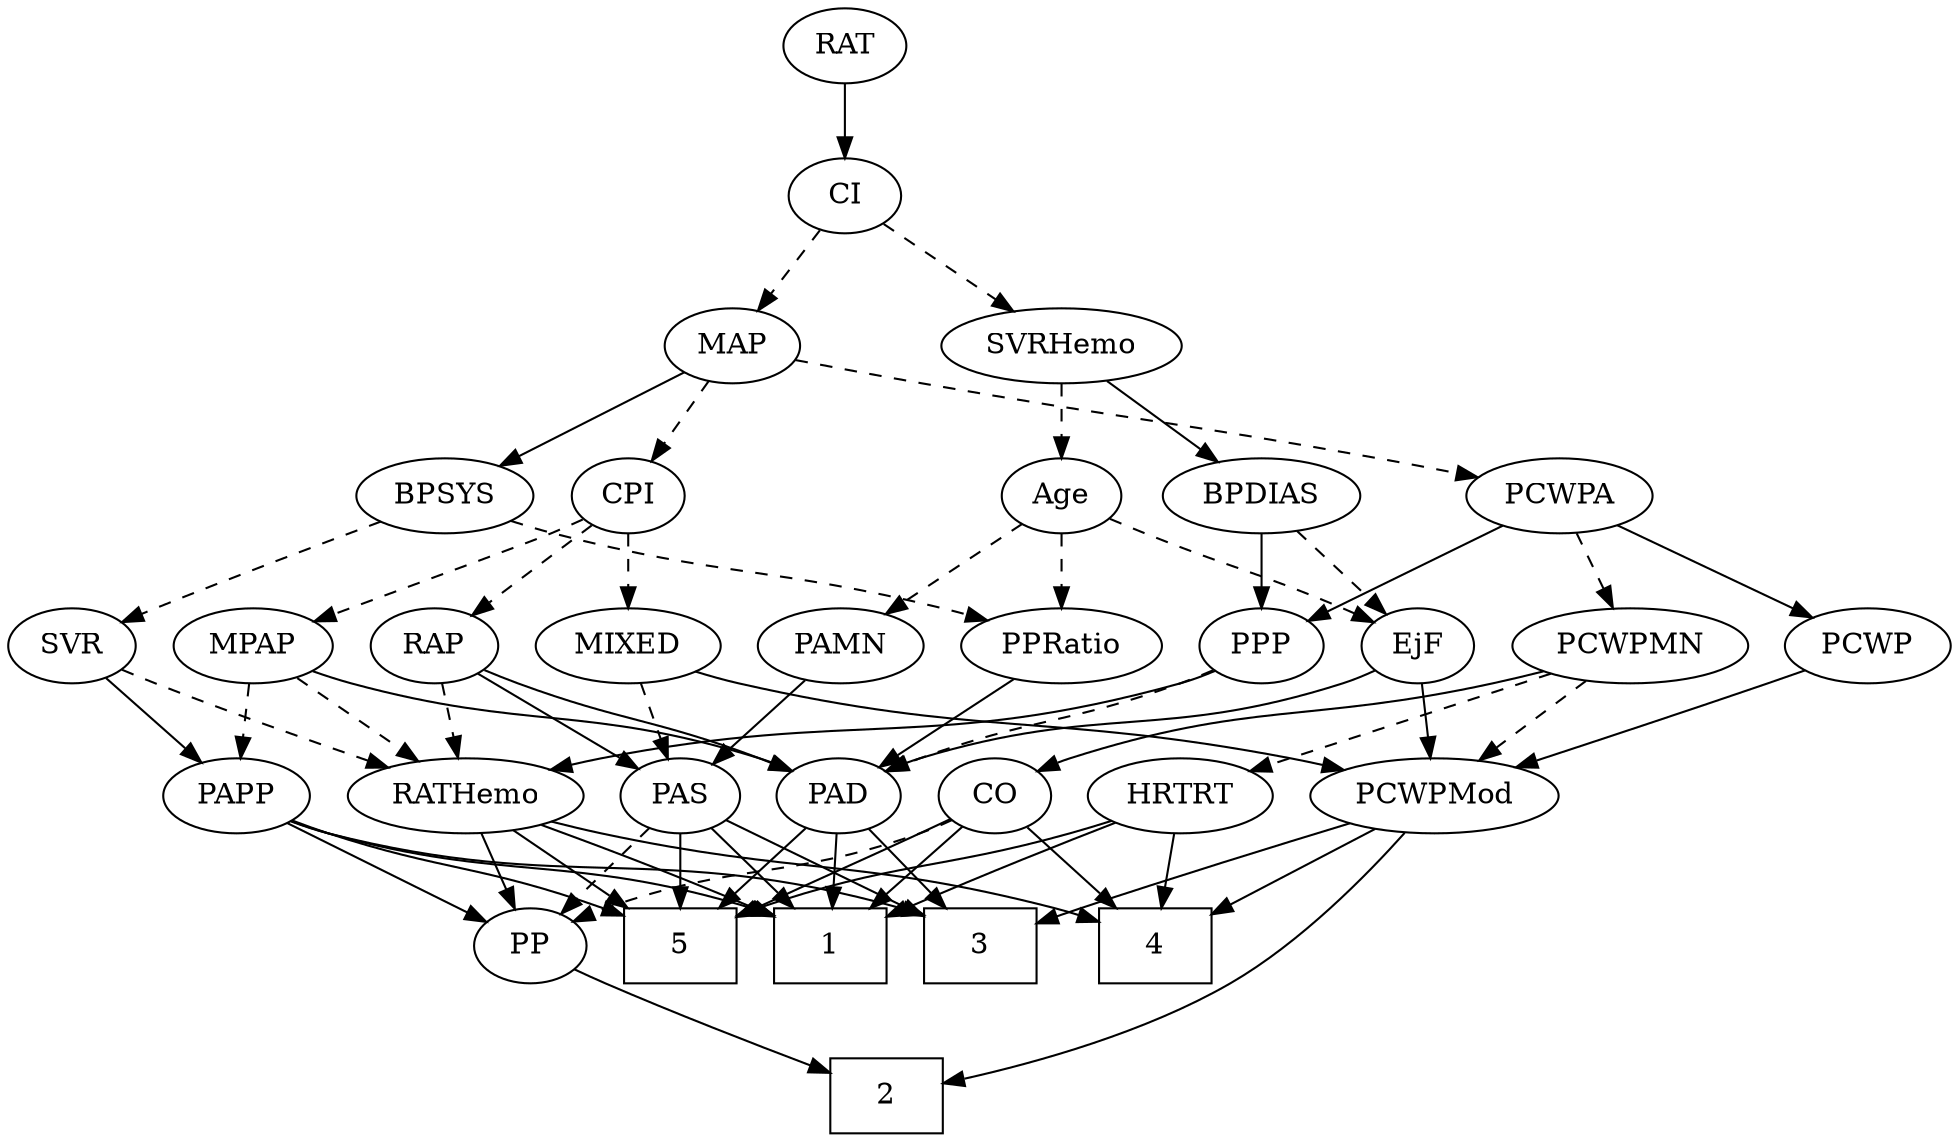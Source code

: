 strict digraph {
	graph [bb="0,0,855.04,540"];
	node [label="\N"];
	1	[height=0.5,
		pos="292.95,90",
		shape=box,
		width=0.75];
	2	[height=0.5,
		pos="391.95,18",
		shape=box,
		width=0.75];
	3	[height=0.5,
		pos="436.95,90",
		shape=box,
		width=0.75];
	4	[height=0.5,
		pos="516.95,90",
		shape=box,
		width=0.75];
	5	[height=0.5,
		pos="364.95,90",
		shape=box,
		width=0.75];
	Age	[height=0.5,
		pos="463.95,306",
		width=0.75];
	EjF	[height=0.5,
		pos="621.95,234",
		width=0.75];
	Age -> EjF	[pos="e,600.7,245.23 485.2,294.77 490.03,292.5 495.15,290.14 499.95,288 537.8,271.15 548.09,268.85 585.95,252 587.75,251.2 589.59,250.37 \
591.45,249.52",
		style=dashed];
	PAMN	[height=0.5,
		pos="370.95,234",
		width=1.011];
	Age -> PAMN	[pos="e,390.29,249.56 446.45,291.83 432.96,281.68 414.03,267.43 398.51,255.74",
		style=dashed];
	PPRatio	[height=0.5,
		pos="464.95,234",
		width=1.1013];
	Age -> PPRatio	[pos="e,464.7,252.1 464.19,287.7 464.3,279.98 464.44,270.71 464.56,262.11",
		style=dashed];
	PAD	[height=0.5,
		pos="366.95,162",
		width=0.79437];
	EjF -> PAD	[pos="e,388.72,173.74 601.36,222.22 596.41,219.93 591.07,217.69 585.95,216 508.06,190.3 483.1,204.9 404.95,180 402.68,179.28 400.37,178.46 \
398.06,177.58",
		style=solid];
	PCWPMod	[height=0.5,
		pos="635.95,162",
		width=1.4443];
	EjF -> PCWPMod	[pos="e,632.49,180.28 625.34,216.05 626.88,208.35 628.74,199.03 630.47,190.36",
		style=solid];
	RAP	[height=0.5,
		pos="189.95,234",
		width=0.77632];
	RAP -> PAD	[pos="e,344.57,173.37 211.72,222.6 216.68,220.34 221.97,218.02 226.95,216 271.5,197.95 284.3,197.83 328.95,180 331.02,179.17 333.14,178.3 \
335.28,177.4",
		style=solid];
	PAS	[height=0.5,
		pos="292.95,162",
		width=0.75];
	RAP -> PAS	[pos="e,274.52,175.52 208.84,220.16 224.91,209.24 248.18,193.43 266.17,181.2",
		style=solid];
	RATHemo	[height=0.5,
		pos="198.95,162",
		width=1.3721];
	RAP -> RATHemo	[pos="e,196.75,180.1 192.17,215.7 193.16,207.98 194.36,198.71 195.46,190.11",
		style=dashed];
	MIXED	[height=0.5,
		pos="275.95,234",
		width=1.1193];
	MIXED -> PAS	[pos="e,288.75,180.28 280.06,216.05 281.96,208.26 284.25,198.82 286.37,190.08",
		style=dashed];
	MIXED -> PCWPMod	[pos="e,598.06,174.37 305.83,221.84 312.39,219.67 319.35,217.58 325.95,216 434.67,189.89 465.53,203.06 574.95,180 579.3,179.08 583.8,178.03 \
588.3,176.91",
		style=solid];
	MPAP	[height=0.5,
		pos="108.95,234",
		width=0.97491];
	MPAP -> PAD	[pos="e,345.16,173.72 135.23,222.03 141,219.84 147.13,217.71 152.95,216 229.56,193.53 252.94,204.45 328.95,180 331.21,179.27 333.52,178.45 \
335.83,177.57",
		style=solid];
	MPAP -> RATHemo	[pos="e,178.76,178.7 127.6,218.5 140.08,208.79 156.74,195.83 170.82,184.88",
		style=dashed];
	PAPP	[height=0.5,
		pos="99.948,162",
		width=0.88464];
	MPAP -> PAPP	[pos="e,102.15,180.1 106.72,215.7 105.73,207.98 104.54,198.71 103.43,190.11",
		style=dashed];
	BPSYS	[height=0.5,
		pos="192.95,306",
		width=1.0471];
	SVR	[height=0.5,
		pos="27.948,234",
		width=0.77632];
	BPSYS -> SVR	[pos="e,50.191,245.39 165.1,293.83 139.09,283.3 99.224,266.96 64.948,252 63.15,251.22 61.307,250.4 59.45,249.57",
		style=dashed];
	BPSYS -> PPRatio	[pos="e,435.35,245.97 221.57,293.9 227.58,291.78 233.93,289.69 239.95,288 316.8,266.36 338.95,273.13 415.95,252 419.12,251.13 422.38,250.16 \
425.64,249.14",
		style=dashed];
	PAD -> 1	[pos="e,311.13,108.2 351.61,146.5 342.05,137.45 329.51,125.59 318.48,115.15",
		style=solid];
	PAD -> 3	[pos="e,419.91,108.04 381.79,146.15 390.77,137.18 402.43,125.52 412.72,115.23",
		style=solid];
	PAD -> 5	[pos="e,365.44,108.1 366.45,143.7 366.23,135.98 365.97,126.71 365.72,118.11",
		style=solid];
	CO	[height=0.5,
		pos="440.95,162",
		width=0.75];
	CO -> 1	[pos="e,320.02,103.81 419.43,150.82 395.8,139.65 357.47,121.52 329.19,108.14",
		style=solid];
	CO -> 4	[pos="e,498.37,108.11 456.33,146.83 466.19,137.75 479.26,125.71 490.74,115.14",
		style=solid];
	CO -> 5	[pos="e,383.53,108.11 425.57,146.83 415.7,137.75 402.63,125.71 391.16,115.14",
		style=solid];
	PP	[height=0.5,
		pos="220.95,90",
		width=0.75];
	CO -> PP	[pos="e,241.59,101.62 420.31,150.38 415.36,148.08 410.03,145.8 404.95,144 341.12,121.43 320.77,130.57 256.95,108 255.04,107.33 253.1,106.58 \
251.16,105.8",
		style=dashed];
	PAS -> 1	[pos="e,292.95,108.1 292.95,143.7 292.95,135.98 292.95,126.71 292.95,118.11",
		style=solid];
	PAS -> 3	[pos="e,409.7,104.24 314.2,150.67 336.87,139.65 373.21,121.98 400.47,108.73",
		style=solid];
	PAS -> 5	[pos="e,347.35,108.11 307.52,146.83 316.87,137.75 329.25,125.71 340.12,115.14",
		style=solid];
	PAS -> PP	[pos="e,235.74,105.38 278.38,146.83 268.2,136.94 254.42,123.55 242.92,112.36",
		style=dashed];
	PAMN -> PAS	[pos="e,308.51,176.97 354.02,217.81 342.92,207.85 328.27,194.7 316.09,183.77",
		style=solid];
	RATHemo -> 1	[pos="e,269.84,108.21 219.81,145.46 232.08,136.33 247.84,124.59 261.59,114.35",
		style=solid];
	RATHemo -> 4	[pos="e,489.77,102.49 235.28,149.63 242.42,147.6 249.89,145.62 256.95,144 351.82,122.27 379.07,133.67 472.95,108 475.37,107.34 477.84,\
106.59 480.31,105.79",
		style=solid];
	RATHemo -> 5	[pos="e,337.89,103.97 231.47,148.3 255.93,138.63 290.44,124.72 328.64,108.03",
		style=solid];
	RATHemo -> PP	[pos="e,215.67,107.79 204.27,144.05 206.79,136.06 209.84,126.33 212.65,117.4",
		style=solid];
	CPI	[height=0.5,
		pos="275.95,306",
		width=0.75];
	CPI -> RAP	[pos="e,206.77,248.69 259.37,291.5 246.72,281.21 229.09,266.86 214.76,255.2",
		style=dashed];
	CPI -> MIXED	[pos="e,275.95,252.1 275.95,287.7 275.95,279.98 275.95,270.71 275.95,262.11",
		style=dashed];
	CPI -> MPAP	[pos="e,136.23,245.52 254.72,294.73 249.89,292.46 244.76,290.11 239.95,288 208.46,274.21 172.2,259.64 145.83,249.27",
		style=dashed];
	RAT	[height=0.5,
		pos="369.95,522",
		width=0.75827];
	CI	[height=0.5,
		pos="369.95,450",
		width=0.75];
	RAT -> CI	[pos="e,369.95,468.1 369.95,503.7 369.95,495.98 369.95,486.71 369.95,478.11",
		style=solid];
	SVR -> RATHemo	[pos="e,165.98,175.47 49.773,222.74 54.739,220.47 60.007,218.11 64.948,216 95.376,203 130.13,189.29 156.62,179.07",
		style=dashed];
	SVR -> PAPP	[pos="e,84.551,177.97 42.866,218.5 52.772,208.86 65.967,196.04 77.174,185.14",
		style=solid];
	PCWPMod -> 2	[pos="e,419.1,23.622 624.38,144.17 609.88,124.25 583.2,91.356 552.95,72 514.42,47.352 463.33,33.097 429.13,25.701",
		style=solid];
	PCWPMod -> 3	[pos="e,464.35,101.78 599.48,148.98 567.98,138.49 521.3,122.69 480.95,108 478.59,107.14 476.17,106.25 473.73,105.33",
		style=solid];
	PCWPMod -> 4	[pos="e,544.22,107.04 610.71,146.15 593.94,136.29 571.67,123.19 553.03,112.23",
		style=solid];
	PCWPA	[height=0.5,
		pos="684.95,306",
		width=1.1555];
	PCWPMN	[height=0.5,
		pos="716.95,234",
		width=1.3902];
	PCWPA -> PCWPMN	[pos="e,709.27,251.79 692.69,288.05 696.39,279.97 700.89,270.12 705.01,261.11",
		style=dashed];
	PPP	[height=0.5,
		pos="549.95,234",
		width=0.75];
	PCWPA -> PPP	[pos="e,570.7,245.76 659.24,291.67 636.54,279.9 603.46,262.75 579.65,250.4",
		style=solid];
	PCWP	[height=0.5,
		pos="819.95,234",
		width=0.97491];
	PCWPA -> PCWP	[pos="e,796.14,247.34 710.66,291.67 732.4,280.39 763.69,264.17 787.22,251.97",
		style=solid];
	PCWPMN -> CO	[pos="e,461.53,173.78 679.94,221.82 672.68,219.77 665.09,217.74 657.95,216 578.25,196.63 554.84,205.7 476.95,180 475.03,179.37 473.08,\
178.66 471.13,177.89",
		style=solid];
	PCWPMN -> PCWPMod	[pos="e,654.54,179.06 698.57,217.12 687.87,207.87 674.21,196.07 662.38,185.84",
		style=dashed];
	HRTRT	[height=0.5,
		pos="525.95,162",
		width=1.1013];
	PCWPMN -> HRTRT	[pos="e,555.86,173.96 683.24,220.65 650.39,208.61 600.45,190.3 565.69,177.56",
		style=dashed];
	SVRHemo	[height=0.5,
		pos="463.95,378",
		width=1.3902];
	SVRHemo -> Age	[pos="e,463.95,324.1 463.95,359.7 463.95,351.98 463.95,342.71 463.95,334.11",
		style=dashed];
	BPDIAS	[height=0.5,
		pos="550.95,306",
		width=1.1735];
	SVRHemo -> BPDIAS	[pos="e,531.88,322.34 483.69,361.12 495.53,351.59 510.77,339.33 523.74,328.89",
		style=solid];
	BPDIAS -> EjF	[pos="e,607.35,249.39 567.06,289.12 576.8,279.51 589.36,267.13 600,256.63",
		style=dashed];
	BPDIAS -> PPP	[pos="e,550.19,252.1 550.7,287.7 550.59,279.98 550.46,270.71 550.33,262.11",
		style=solid];
	MAP	[height=0.5,
		pos="320.95,378",
		width=0.84854];
	MAP -> BPSYS	[pos="e,216.95,320.13 299.23,365.13 279.08,354.11 248.81,337.55 225.72,324.92",
		style=solid];
	MAP -> CPI	[pos="e,286.33,323.15 310.51,360.76 304.94,352.11 297.98,341.27 291.76,331.6",
		style=dashed];
	MAP -> PCWPA	[pos="e,648.21,314.7 349.3,371.12 365.57,367.78 386.39,363.57 404.95,360 492.35,343.17 514.57,340.93 601.95,324 613.67,321.73 626.31,319.19 \
638.11,316.78",
		style=dashed];
	PP -> 2	[pos="e,364.84,29.032 242.16,78.694 246.99,76.427 252.12,74.083 256.95,72 289.89,57.776 327.99,42.965 355.29,32.628",
		style=solid];
	PPP -> PAD	[pos="e,389.29,173.45 528.82,222.5 523.98,220.24 518.83,217.95 513.95,216 466.57,197.07 452.52,198.44 404.95,180 402.87,179.19 400.74,\
178.33 398.6,177.45",
		style=dashed];
	PPP -> RATHemo	[pos="e,234.94,174.43 529.43,222.01 524.47,219.72 519.11,217.54 513.95,216 403.43,183 369.7,204.29 256.95,180 253.02,179.15 248.97,178.18 \
244.92,177.14",
		style=solid];
	PPRatio -> PAD	[pos="e,385.24,176.07 444.64,218.5 429.88,207.95 409.76,193.58 393.69,182.1",
		style=solid];
	PCWP -> PCWPMod	[pos="e,669.92,175.79 792.5,222.36 787.02,220.25 781.3,218.05 775.95,216 743.59,203.63 706.98,189.77 679.31,179.33",
		style=solid];
	CI -> SVRHemo	[pos="e,443.06,394.55 387.63,435.83 400.91,425.94 419.39,412.18 434.84,400.67",
		style=dashed];
	CI -> MAP	[pos="e,332.13,394.98 359.07,433.46 352.88,424.62 344.98,413.34 337.98,403.34",
		style=dashed];
	PAPP -> 1	[pos="e,265.6,104.4 124.52,150.38 129.9,148.18 135.59,145.94 140.95,144 188.84,126.68 204.83,127.42 255.99,108.1",
		style=solid];
	PAPP -> 3	[pos="e,409.77,104.88 123.87,149.88 129.39,147.66 135.3,145.54 140.95,144 250.45,114.25 287.13,139.81 400.06,107.73",
		style=solid];
	PAPP -> 5	[pos="e,337.72,104.73 123.93,150.1 129.45,147.86 135.34,145.68 140.95,144 219.42,120.49 246.09,133.33 328,107.85",
		style=solid];
	PAPP -> PP	[pos="e,201.11,102.48 121.58,148.49 141.33,137.06 170.65,120.1 192.33,107.55",
		style=solid];
	HRTRT -> 1	[pos="e,320.22,104.58 496.03,150.12 489.76,147.98 483.17,145.83 476.95,144 414.92,125.74 394.59,130.11 329.69,107.9",
		style=solid];
	HRTRT -> 4	[pos="e,519.15,108.1 523.72,143.7 522.73,135.98 521.54,126.71 520.43,118.11",
		style=solid];
	HRTRT -> 5	[pos="e,392.02,103.93 497.51,149.32 473.97,139.58 439.46,125.09 401.27,108.07",
		style=solid];
}
